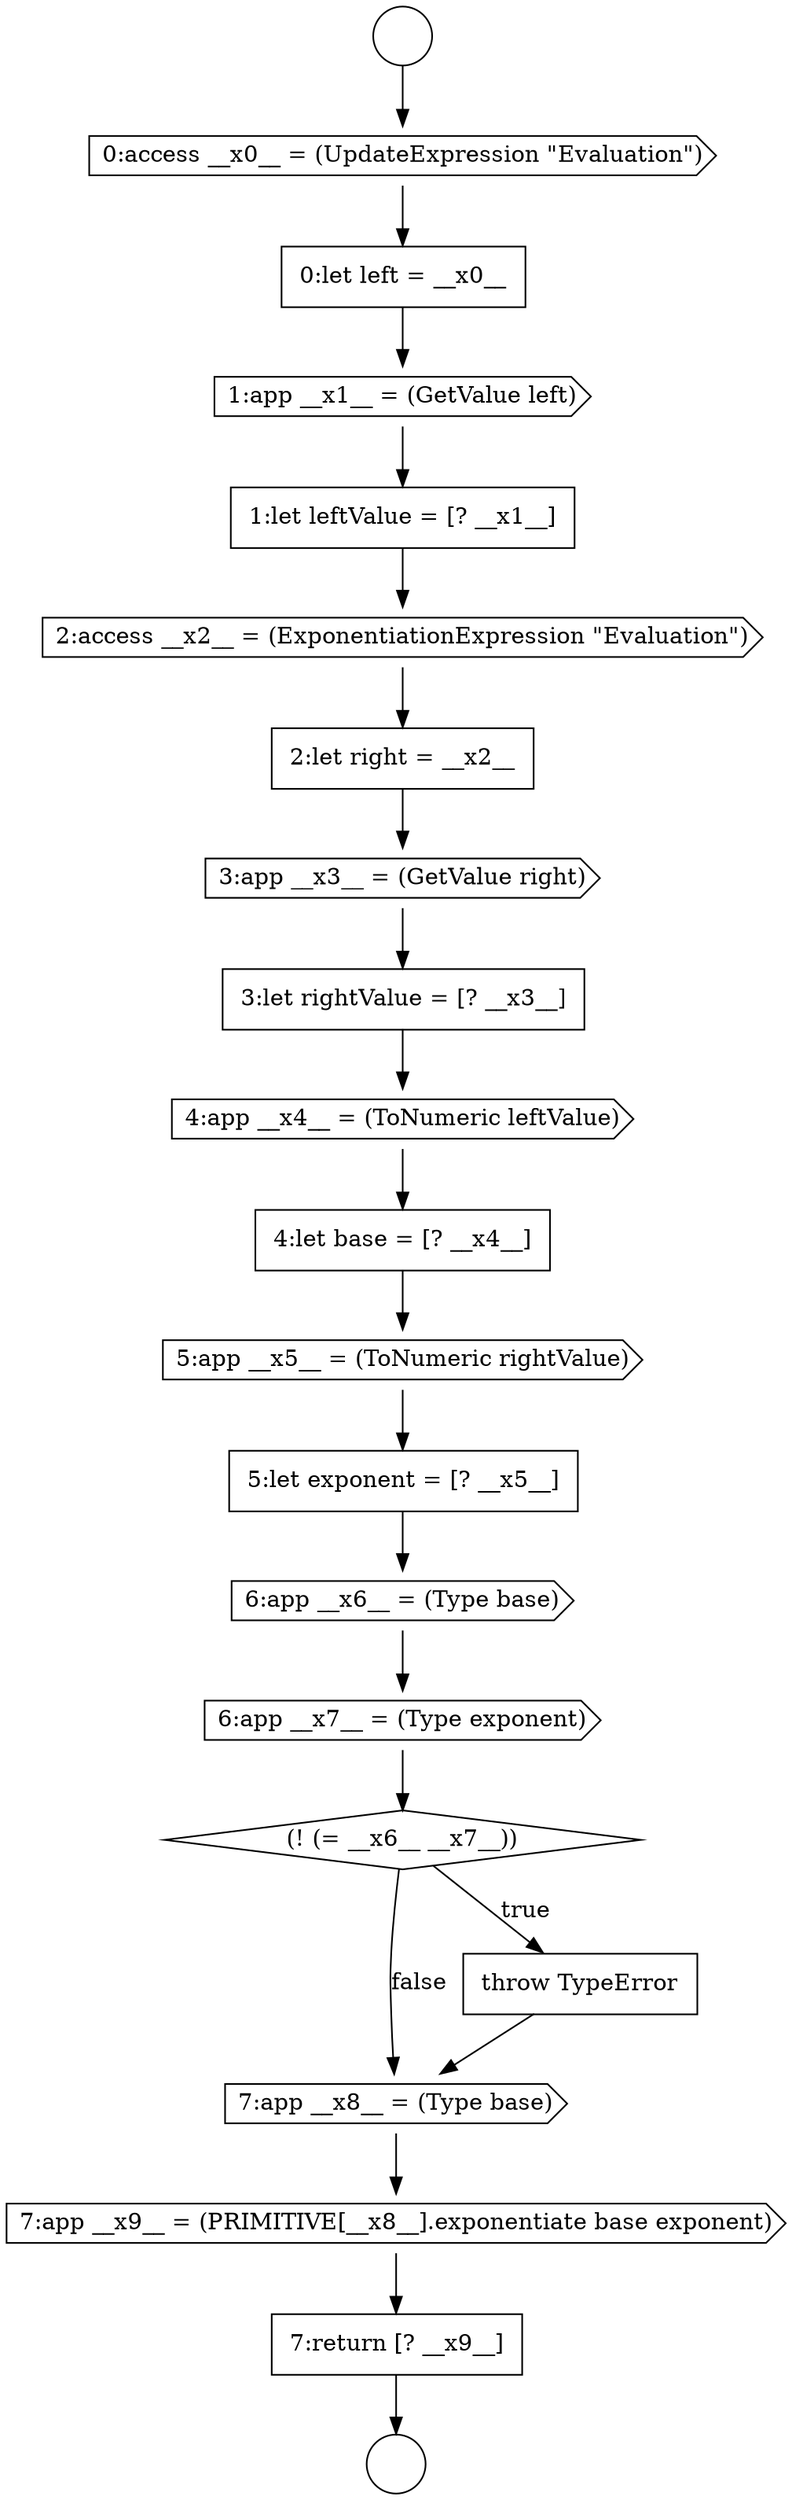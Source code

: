 digraph {
  node5169 [shape=cds, label=<<font color="black">3:app __x3__ = (GetValue right)</font>> color="black" fillcolor="white" style=filled]
  node5177 [shape=diamond, label=<<font color="black">(! (= __x6__ __x7__))</font>> color="black" fillcolor="white" style=filled]
  node5170 [shape=none, margin=0, label=<<font color="black">
    <table border="0" cellborder="1" cellspacing="0" cellpadding="10">
      <tr><td align="left">3:let rightValue = [? __x3__]</td></tr>
    </table>
  </font>> color="black" fillcolor="white" style=filled]
  node5165 [shape=cds, label=<<font color="black">1:app __x1__ = (GetValue left)</font>> color="black" fillcolor="white" style=filled]
  node5171 [shape=cds, label=<<font color="black">4:app __x4__ = (ToNumeric leftValue)</font>> color="black" fillcolor="white" style=filled]
  node5179 [shape=cds, label=<<font color="black">7:app __x8__ = (Type base)</font>> color="black" fillcolor="white" style=filled]
  node5176 [shape=cds, label=<<font color="black">6:app __x7__ = (Type exponent)</font>> color="black" fillcolor="white" style=filled]
  node5172 [shape=none, margin=0, label=<<font color="black">
    <table border="0" cellborder="1" cellspacing="0" cellpadding="10">
      <tr><td align="left">4:let base = [? __x4__]</td></tr>
    </table>
  </font>> color="black" fillcolor="white" style=filled]
  node5168 [shape=none, margin=0, label=<<font color="black">
    <table border="0" cellborder="1" cellspacing="0" cellpadding="10">
      <tr><td align="left">2:let right = __x2__</td></tr>
    </table>
  </font>> color="black" fillcolor="white" style=filled]
  node5173 [shape=cds, label=<<font color="black">5:app __x5__ = (ToNumeric rightValue)</font>> color="black" fillcolor="white" style=filled]
  node5163 [shape=cds, label=<<font color="black">0:access __x0__ = (UpdateExpression &quot;Evaluation&quot;)</font>> color="black" fillcolor="white" style=filled]
  node5161 [shape=circle label=" " color="black" fillcolor="white" style=filled]
  node5178 [shape=none, margin=0, label=<<font color="black">
    <table border="0" cellborder="1" cellspacing="0" cellpadding="10">
      <tr><td align="left">throw TypeError</td></tr>
    </table>
  </font>> color="black" fillcolor="white" style=filled]
  node5174 [shape=none, margin=0, label=<<font color="black">
    <table border="0" cellborder="1" cellspacing="0" cellpadding="10">
      <tr><td align="left">5:let exponent = [? __x5__]</td></tr>
    </table>
  </font>> color="black" fillcolor="white" style=filled]
  node5167 [shape=cds, label=<<font color="black">2:access __x2__ = (ExponentiationExpression &quot;Evaluation&quot;)</font>> color="black" fillcolor="white" style=filled]
  node5166 [shape=none, margin=0, label=<<font color="black">
    <table border="0" cellborder="1" cellspacing="0" cellpadding="10">
      <tr><td align="left">1:let leftValue = [? __x1__]</td></tr>
    </table>
  </font>> color="black" fillcolor="white" style=filled]
  node5181 [shape=none, margin=0, label=<<font color="black">
    <table border="0" cellborder="1" cellspacing="0" cellpadding="10">
      <tr><td align="left">7:return [? __x9__]</td></tr>
    </table>
  </font>> color="black" fillcolor="white" style=filled]
  node5175 [shape=cds, label=<<font color="black">6:app __x6__ = (Type base)</font>> color="black" fillcolor="white" style=filled]
  node5180 [shape=cds, label=<<font color="black">7:app __x9__ = (PRIMITIVE[__x8__].exponentiate base exponent)</font>> color="black" fillcolor="white" style=filled]
  node5164 [shape=none, margin=0, label=<<font color="black">
    <table border="0" cellborder="1" cellspacing="0" cellpadding="10">
      <tr><td align="left">0:let left = __x0__</td></tr>
    </table>
  </font>> color="black" fillcolor="white" style=filled]
  node5162 [shape=circle label=" " color="black" fillcolor="white" style=filled]
  node5180 -> node5181 [ color="black"]
  node5165 -> node5166 [ color="black"]
  node5170 -> node5171 [ color="black"]
  node5168 -> node5169 [ color="black"]
  node5179 -> node5180 [ color="black"]
  node5173 -> node5174 [ color="black"]
  node5177 -> node5178 [label=<<font color="black">true</font>> color="black"]
  node5177 -> node5179 [label=<<font color="black">false</font>> color="black"]
  node5178 -> node5179 [ color="black"]
  node5163 -> node5164 [ color="black"]
  node5161 -> node5163 [ color="black"]
  node5175 -> node5176 [ color="black"]
  node5176 -> node5177 [ color="black"]
  node5181 -> node5162 [ color="black"]
  node5172 -> node5173 [ color="black"]
  node5171 -> node5172 [ color="black"]
  node5174 -> node5175 [ color="black"]
  node5169 -> node5170 [ color="black"]
  node5166 -> node5167 [ color="black"]
  node5164 -> node5165 [ color="black"]
  node5167 -> node5168 [ color="black"]
}
